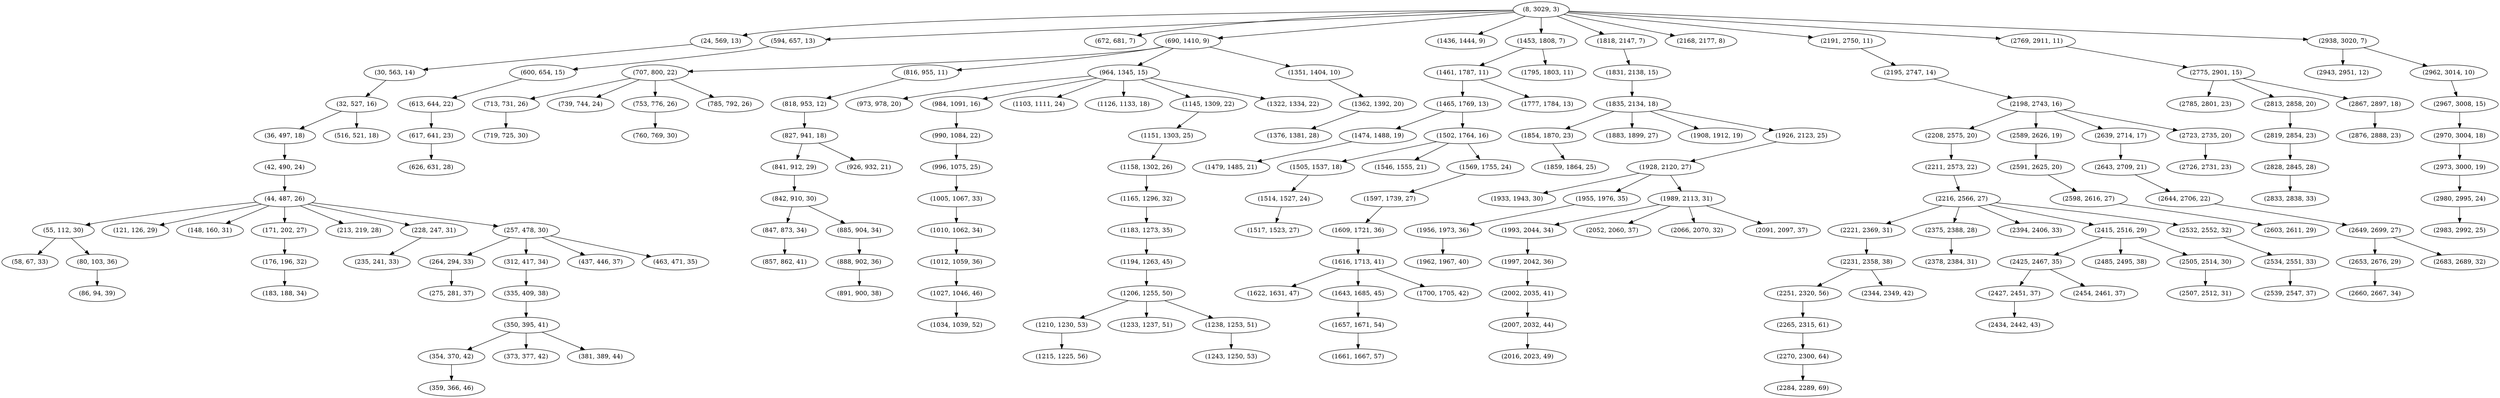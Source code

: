 digraph tree {
    "(8, 3029, 3)";
    "(24, 569, 13)";
    "(30, 563, 14)";
    "(32, 527, 16)";
    "(36, 497, 18)";
    "(42, 490, 24)";
    "(44, 487, 26)";
    "(55, 112, 30)";
    "(58, 67, 33)";
    "(80, 103, 36)";
    "(86, 94, 39)";
    "(121, 126, 29)";
    "(148, 160, 31)";
    "(171, 202, 27)";
    "(176, 196, 32)";
    "(183, 188, 34)";
    "(213, 219, 28)";
    "(228, 247, 31)";
    "(235, 241, 33)";
    "(257, 478, 30)";
    "(264, 294, 33)";
    "(275, 281, 37)";
    "(312, 417, 34)";
    "(335, 409, 38)";
    "(350, 395, 41)";
    "(354, 370, 42)";
    "(359, 366, 46)";
    "(373, 377, 42)";
    "(381, 389, 44)";
    "(437, 446, 37)";
    "(463, 471, 35)";
    "(516, 521, 18)";
    "(594, 657, 13)";
    "(600, 654, 15)";
    "(613, 644, 22)";
    "(617, 641, 23)";
    "(626, 631, 28)";
    "(672, 681, 7)";
    "(690, 1410, 9)";
    "(707, 800, 22)";
    "(713, 731, 26)";
    "(719, 725, 30)";
    "(739, 744, 24)";
    "(753, 776, 26)";
    "(760, 769, 30)";
    "(785, 792, 26)";
    "(816, 955, 11)";
    "(818, 953, 12)";
    "(827, 941, 18)";
    "(841, 912, 29)";
    "(842, 910, 30)";
    "(847, 873, 34)";
    "(857, 862, 41)";
    "(885, 904, 34)";
    "(888, 902, 36)";
    "(891, 900, 38)";
    "(926, 932, 21)";
    "(964, 1345, 15)";
    "(973, 978, 20)";
    "(984, 1091, 16)";
    "(990, 1084, 22)";
    "(996, 1075, 25)";
    "(1005, 1067, 33)";
    "(1010, 1062, 34)";
    "(1012, 1059, 36)";
    "(1027, 1046, 46)";
    "(1034, 1039, 52)";
    "(1103, 1111, 24)";
    "(1126, 1133, 18)";
    "(1145, 1309, 22)";
    "(1151, 1303, 25)";
    "(1158, 1302, 26)";
    "(1165, 1296, 32)";
    "(1183, 1273, 35)";
    "(1194, 1263, 45)";
    "(1206, 1255, 50)";
    "(1210, 1230, 53)";
    "(1215, 1225, 56)";
    "(1233, 1237, 51)";
    "(1238, 1253, 51)";
    "(1243, 1250, 53)";
    "(1322, 1334, 22)";
    "(1351, 1404, 10)";
    "(1362, 1392, 20)";
    "(1376, 1381, 28)";
    "(1436, 1444, 9)";
    "(1453, 1808, 7)";
    "(1461, 1787, 11)";
    "(1465, 1769, 13)";
    "(1474, 1488, 19)";
    "(1479, 1485, 21)";
    "(1502, 1764, 16)";
    "(1505, 1537, 18)";
    "(1514, 1527, 24)";
    "(1517, 1523, 27)";
    "(1546, 1555, 21)";
    "(1569, 1755, 24)";
    "(1597, 1739, 27)";
    "(1609, 1721, 36)";
    "(1616, 1713, 41)";
    "(1622, 1631, 47)";
    "(1643, 1685, 45)";
    "(1657, 1671, 54)";
    "(1661, 1667, 57)";
    "(1700, 1705, 42)";
    "(1777, 1784, 13)";
    "(1795, 1803, 11)";
    "(1818, 2147, 7)";
    "(1831, 2138, 15)";
    "(1835, 2134, 18)";
    "(1854, 1870, 23)";
    "(1859, 1864, 25)";
    "(1883, 1899, 27)";
    "(1908, 1912, 19)";
    "(1926, 2123, 25)";
    "(1928, 2120, 27)";
    "(1933, 1943, 30)";
    "(1955, 1976, 35)";
    "(1956, 1973, 36)";
    "(1962, 1967, 40)";
    "(1989, 2113, 31)";
    "(1993, 2044, 34)";
    "(1997, 2042, 36)";
    "(2002, 2035, 41)";
    "(2007, 2032, 44)";
    "(2016, 2023, 49)";
    "(2052, 2060, 37)";
    "(2066, 2070, 32)";
    "(2091, 2097, 37)";
    "(2168, 2177, 8)";
    "(2191, 2750, 11)";
    "(2195, 2747, 14)";
    "(2198, 2743, 16)";
    "(2208, 2575, 20)";
    "(2211, 2573, 22)";
    "(2216, 2566, 27)";
    "(2221, 2369, 31)";
    "(2231, 2358, 38)";
    "(2251, 2320, 56)";
    "(2265, 2315, 61)";
    "(2270, 2300, 64)";
    "(2284, 2289, 69)";
    "(2344, 2349, 42)";
    "(2375, 2388, 28)";
    "(2378, 2384, 31)";
    "(2394, 2406, 33)";
    "(2415, 2516, 29)";
    "(2425, 2467, 35)";
    "(2427, 2451, 37)";
    "(2434, 2442, 43)";
    "(2454, 2461, 37)";
    "(2485, 2495, 38)";
    "(2505, 2514, 30)";
    "(2507, 2512, 31)";
    "(2532, 2552, 32)";
    "(2534, 2551, 33)";
    "(2539, 2547, 37)";
    "(2589, 2626, 19)";
    "(2591, 2625, 20)";
    "(2598, 2616, 27)";
    "(2603, 2611, 29)";
    "(2639, 2714, 17)";
    "(2643, 2709, 21)";
    "(2644, 2706, 22)";
    "(2649, 2699, 27)";
    "(2653, 2676, 29)";
    "(2660, 2667, 34)";
    "(2683, 2689, 32)";
    "(2723, 2735, 20)";
    "(2726, 2731, 23)";
    "(2769, 2911, 11)";
    "(2775, 2901, 15)";
    "(2785, 2801, 23)";
    "(2813, 2858, 20)";
    "(2819, 2854, 23)";
    "(2828, 2845, 28)";
    "(2833, 2838, 33)";
    "(2867, 2897, 18)";
    "(2876, 2888, 23)";
    "(2938, 3020, 7)";
    "(2943, 2951, 12)";
    "(2962, 3014, 10)";
    "(2967, 3008, 15)";
    "(2970, 3004, 18)";
    "(2973, 3000, 19)";
    "(2980, 2995, 24)";
    "(2983, 2992, 25)";
    "(8, 3029, 3)" -> "(24, 569, 13)";
    "(8, 3029, 3)" -> "(594, 657, 13)";
    "(8, 3029, 3)" -> "(672, 681, 7)";
    "(8, 3029, 3)" -> "(690, 1410, 9)";
    "(8, 3029, 3)" -> "(1436, 1444, 9)";
    "(8, 3029, 3)" -> "(1453, 1808, 7)";
    "(8, 3029, 3)" -> "(1818, 2147, 7)";
    "(8, 3029, 3)" -> "(2168, 2177, 8)";
    "(8, 3029, 3)" -> "(2191, 2750, 11)";
    "(8, 3029, 3)" -> "(2769, 2911, 11)";
    "(8, 3029, 3)" -> "(2938, 3020, 7)";
    "(24, 569, 13)" -> "(30, 563, 14)";
    "(30, 563, 14)" -> "(32, 527, 16)";
    "(32, 527, 16)" -> "(36, 497, 18)";
    "(32, 527, 16)" -> "(516, 521, 18)";
    "(36, 497, 18)" -> "(42, 490, 24)";
    "(42, 490, 24)" -> "(44, 487, 26)";
    "(44, 487, 26)" -> "(55, 112, 30)";
    "(44, 487, 26)" -> "(121, 126, 29)";
    "(44, 487, 26)" -> "(148, 160, 31)";
    "(44, 487, 26)" -> "(171, 202, 27)";
    "(44, 487, 26)" -> "(213, 219, 28)";
    "(44, 487, 26)" -> "(228, 247, 31)";
    "(44, 487, 26)" -> "(257, 478, 30)";
    "(55, 112, 30)" -> "(58, 67, 33)";
    "(55, 112, 30)" -> "(80, 103, 36)";
    "(80, 103, 36)" -> "(86, 94, 39)";
    "(171, 202, 27)" -> "(176, 196, 32)";
    "(176, 196, 32)" -> "(183, 188, 34)";
    "(228, 247, 31)" -> "(235, 241, 33)";
    "(257, 478, 30)" -> "(264, 294, 33)";
    "(257, 478, 30)" -> "(312, 417, 34)";
    "(257, 478, 30)" -> "(437, 446, 37)";
    "(257, 478, 30)" -> "(463, 471, 35)";
    "(264, 294, 33)" -> "(275, 281, 37)";
    "(312, 417, 34)" -> "(335, 409, 38)";
    "(335, 409, 38)" -> "(350, 395, 41)";
    "(350, 395, 41)" -> "(354, 370, 42)";
    "(350, 395, 41)" -> "(373, 377, 42)";
    "(350, 395, 41)" -> "(381, 389, 44)";
    "(354, 370, 42)" -> "(359, 366, 46)";
    "(594, 657, 13)" -> "(600, 654, 15)";
    "(600, 654, 15)" -> "(613, 644, 22)";
    "(613, 644, 22)" -> "(617, 641, 23)";
    "(617, 641, 23)" -> "(626, 631, 28)";
    "(690, 1410, 9)" -> "(707, 800, 22)";
    "(690, 1410, 9)" -> "(816, 955, 11)";
    "(690, 1410, 9)" -> "(964, 1345, 15)";
    "(690, 1410, 9)" -> "(1351, 1404, 10)";
    "(707, 800, 22)" -> "(713, 731, 26)";
    "(707, 800, 22)" -> "(739, 744, 24)";
    "(707, 800, 22)" -> "(753, 776, 26)";
    "(707, 800, 22)" -> "(785, 792, 26)";
    "(713, 731, 26)" -> "(719, 725, 30)";
    "(753, 776, 26)" -> "(760, 769, 30)";
    "(816, 955, 11)" -> "(818, 953, 12)";
    "(818, 953, 12)" -> "(827, 941, 18)";
    "(827, 941, 18)" -> "(841, 912, 29)";
    "(827, 941, 18)" -> "(926, 932, 21)";
    "(841, 912, 29)" -> "(842, 910, 30)";
    "(842, 910, 30)" -> "(847, 873, 34)";
    "(842, 910, 30)" -> "(885, 904, 34)";
    "(847, 873, 34)" -> "(857, 862, 41)";
    "(885, 904, 34)" -> "(888, 902, 36)";
    "(888, 902, 36)" -> "(891, 900, 38)";
    "(964, 1345, 15)" -> "(973, 978, 20)";
    "(964, 1345, 15)" -> "(984, 1091, 16)";
    "(964, 1345, 15)" -> "(1103, 1111, 24)";
    "(964, 1345, 15)" -> "(1126, 1133, 18)";
    "(964, 1345, 15)" -> "(1145, 1309, 22)";
    "(964, 1345, 15)" -> "(1322, 1334, 22)";
    "(984, 1091, 16)" -> "(990, 1084, 22)";
    "(990, 1084, 22)" -> "(996, 1075, 25)";
    "(996, 1075, 25)" -> "(1005, 1067, 33)";
    "(1005, 1067, 33)" -> "(1010, 1062, 34)";
    "(1010, 1062, 34)" -> "(1012, 1059, 36)";
    "(1012, 1059, 36)" -> "(1027, 1046, 46)";
    "(1027, 1046, 46)" -> "(1034, 1039, 52)";
    "(1145, 1309, 22)" -> "(1151, 1303, 25)";
    "(1151, 1303, 25)" -> "(1158, 1302, 26)";
    "(1158, 1302, 26)" -> "(1165, 1296, 32)";
    "(1165, 1296, 32)" -> "(1183, 1273, 35)";
    "(1183, 1273, 35)" -> "(1194, 1263, 45)";
    "(1194, 1263, 45)" -> "(1206, 1255, 50)";
    "(1206, 1255, 50)" -> "(1210, 1230, 53)";
    "(1206, 1255, 50)" -> "(1233, 1237, 51)";
    "(1206, 1255, 50)" -> "(1238, 1253, 51)";
    "(1210, 1230, 53)" -> "(1215, 1225, 56)";
    "(1238, 1253, 51)" -> "(1243, 1250, 53)";
    "(1351, 1404, 10)" -> "(1362, 1392, 20)";
    "(1362, 1392, 20)" -> "(1376, 1381, 28)";
    "(1453, 1808, 7)" -> "(1461, 1787, 11)";
    "(1453, 1808, 7)" -> "(1795, 1803, 11)";
    "(1461, 1787, 11)" -> "(1465, 1769, 13)";
    "(1461, 1787, 11)" -> "(1777, 1784, 13)";
    "(1465, 1769, 13)" -> "(1474, 1488, 19)";
    "(1465, 1769, 13)" -> "(1502, 1764, 16)";
    "(1474, 1488, 19)" -> "(1479, 1485, 21)";
    "(1502, 1764, 16)" -> "(1505, 1537, 18)";
    "(1502, 1764, 16)" -> "(1546, 1555, 21)";
    "(1502, 1764, 16)" -> "(1569, 1755, 24)";
    "(1505, 1537, 18)" -> "(1514, 1527, 24)";
    "(1514, 1527, 24)" -> "(1517, 1523, 27)";
    "(1569, 1755, 24)" -> "(1597, 1739, 27)";
    "(1597, 1739, 27)" -> "(1609, 1721, 36)";
    "(1609, 1721, 36)" -> "(1616, 1713, 41)";
    "(1616, 1713, 41)" -> "(1622, 1631, 47)";
    "(1616, 1713, 41)" -> "(1643, 1685, 45)";
    "(1616, 1713, 41)" -> "(1700, 1705, 42)";
    "(1643, 1685, 45)" -> "(1657, 1671, 54)";
    "(1657, 1671, 54)" -> "(1661, 1667, 57)";
    "(1818, 2147, 7)" -> "(1831, 2138, 15)";
    "(1831, 2138, 15)" -> "(1835, 2134, 18)";
    "(1835, 2134, 18)" -> "(1854, 1870, 23)";
    "(1835, 2134, 18)" -> "(1883, 1899, 27)";
    "(1835, 2134, 18)" -> "(1908, 1912, 19)";
    "(1835, 2134, 18)" -> "(1926, 2123, 25)";
    "(1854, 1870, 23)" -> "(1859, 1864, 25)";
    "(1926, 2123, 25)" -> "(1928, 2120, 27)";
    "(1928, 2120, 27)" -> "(1933, 1943, 30)";
    "(1928, 2120, 27)" -> "(1955, 1976, 35)";
    "(1928, 2120, 27)" -> "(1989, 2113, 31)";
    "(1955, 1976, 35)" -> "(1956, 1973, 36)";
    "(1956, 1973, 36)" -> "(1962, 1967, 40)";
    "(1989, 2113, 31)" -> "(1993, 2044, 34)";
    "(1989, 2113, 31)" -> "(2052, 2060, 37)";
    "(1989, 2113, 31)" -> "(2066, 2070, 32)";
    "(1989, 2113, 31)" -> "(2091, 2097, 37)";
    "(1993, 2044, 34)" -> "(1997, 2042, 36)";
    "(1997, 2042, 36)" -> "(2002, 2035, 41)";
    "(2002, 2035, 41)" -> "(2007, 2032, 44)";
    "(2007, 2032, 44)" -> "(2016, 2023, 49)";
    "(2191, 2750, 11)" -> "(2195, 2747, 14)";
    "(2195, 2747, 14)" -> "(2198, 2743, 16)";
    "(2198, 2743, 16)" -> "(2208, 2575, 20)";
    "(2198, 2743, 16)" -> "(2589, 2626, 19)";
    "(2198, 2743, 16)" -> "(2639, 2714, 17)";
    "(2198, 2743, 16)" -> "(2723, 2735, 20)";
    "(2208, 2575, 20)" -> "(2211, 2573, 22)";
    "(2211, 2573, 22)" -> "(2216, 2566, 27)";
    "(2216, 2566, 27)" -> "(2221, 2369, 31)";
    "(2216, 2566, 27)" -> "(2375, 2388, 28)";
    "(2216, 2566, 27)" -> "(2394, 2406, 33)";
    "(2216, 2566, 27)" -> "(2415, 2516, 29)";
    "(2216, 2566, 27)" -> "(2532, 2552, 32)";
    "(2221, 2369, 31)" -> "(2231, 2358, 38)";
    "(2231, 2358, 38)" -> "(2251, 2320, 56)";
    "(2231, 2358, 38)" -> "(2344, 2349, 42)";
    "(2251, 2320, 56)" -> "(2265, 2315, 61)";
    "(2265, 2315, 61)" -> "(2270, 2300, 64)";
    "(2270, 2300, 64)" -> "(2284, 2289, 69)";
    "(2375, 2388, 28)" -> "(2378, 2384, 31)";
    "(2415, 2516, 29)" -> "(2425, 2467, 35)";
    "(2415, 2516, 29)" -> "(2485, 2495, 38)";
    "(2415, 2516, 29)" -> "(2505, 2514, 30)";
    "(2425, 2467, 35)" -> "(2427, 2451, 37)";
    "(2425, 2467, 35)" -> "(2454, 2461, 37)";
    "(2427, 2451, 37)" -> "(2434, 2442, 43)";
    "(2505, 2514, 30)" -> "(2507, 2512, 31)";
    "(2532, 2552, 32)" -> "(2534, 2551, 33)";
    "(2534, 2551, 33)" -> "(2539, 2547, 37)";
    "(2589, 2626, 19)" -> "(2591, 2625, 20)";
    "(2591, 2625, 20)" -> "(2598, 2616, 27)";
    "(2598, 2616, 27)" -> "(2603, 2611, 29)";
    "(2639, 2714, 17)" -> "(2643, 2709, 21)";
    "(2643, 2709, 21)" -> "(2644, 2706, 22)";
    "(2644, 2706, 22)" -> "(2649, 2699, 27)";
    "(2649, 2699, 27)" -> "(2653, 2676, 29)";
    "(2649, 2699, 27)" -> "(2683, 2689, 32)";
    "(2653, 2676, 29)" -> "(2660, 2667, 34)";
    "(2723, 2735, 20)" -> "(2726, 2731, 23)";
    "(2769, 2911, 11)" -> "(2775, 2901, 15)";
    "(2775, 2901, 15)" -> "(2785, 2801, 23)";
    "(2775, 2901, 15)" -> "(2813, 2858, 20)";
    "(2775, 2901, 15)" -> "(2867, 2897, 18)";
    "(2813, 2858, 20)" -> "(2819, 2854, 23)";
    "(2819, 2854, 23)" -> "(2828, 2845, 28)";
    "(2828, 2845, 28)" -> "(2833, 2838, 33)";
    "(2867, 2897, 18)" -> "(2876, 2888, 23)";
    "(2938, 3020, 7)" -> "(2943, 2951, 12)";
    "(2938, 3020, 7)" -> "(2962, 3014, 10)";
    "(2962, 3014, 10)" -> "(2967, 3008, 15)";
    "(2967, 3008, 15)" -> "(2970, 3004, 18)";
    "(2970, 3004, 18)" -> "(2973, 3000, 19)";
    "(2973, 3000, 19)" -> "(2980, 2995, 24)";
    "(2980, 2995, 24)" -> "(2983, 2992, 25)";
}
